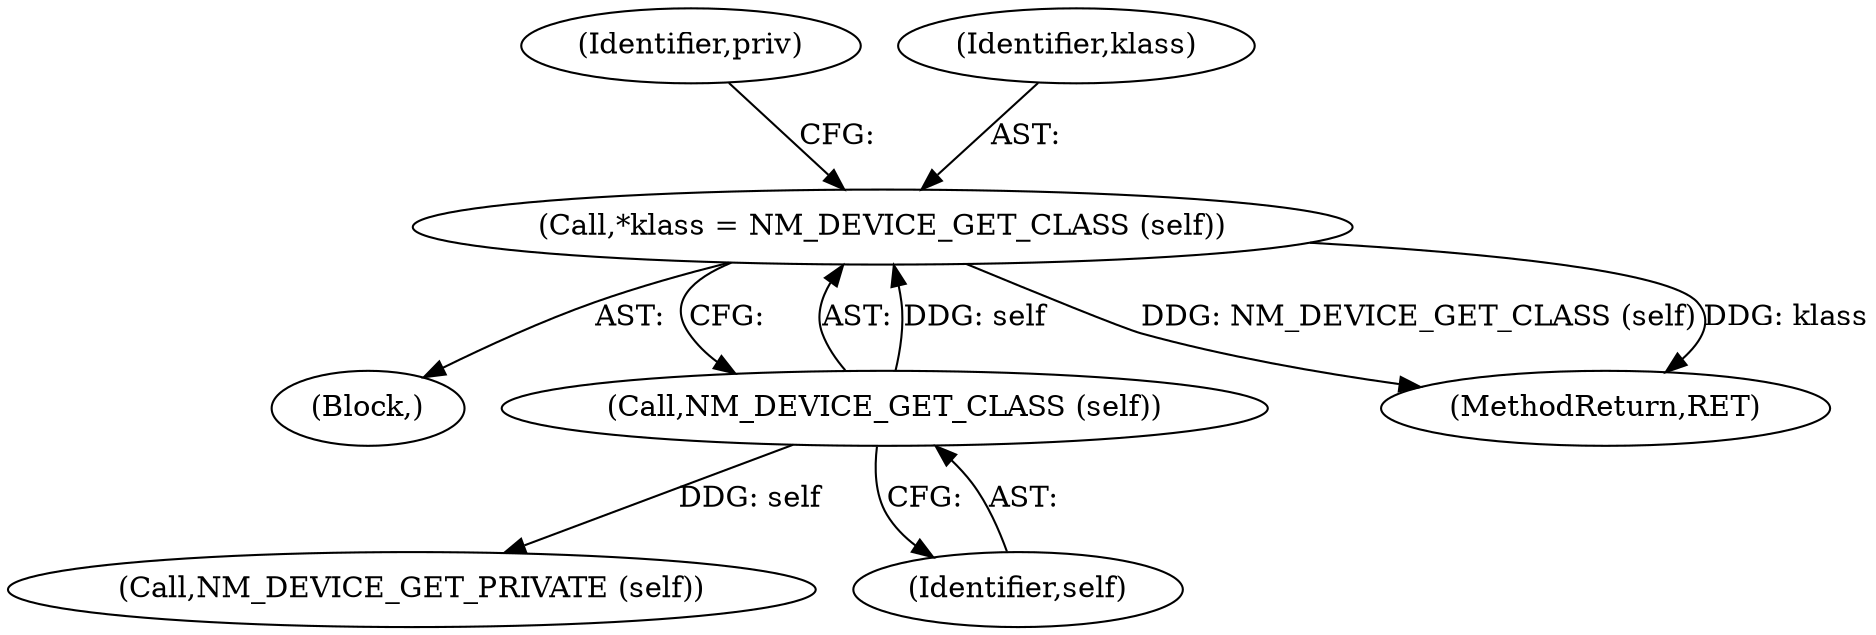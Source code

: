 digraph "0_NetworkManager_d5fc88e573fa58b93034b04d35a2454f5d28cad9@pointer" {
"1002924" [label="(Call,*klass = NM_DEVICE_GET_CLASS (self))"];
"1002926" [label="(Call,NM_DEVICE_GET_CLASS (self))"];
"1002931" [label="(Call,NM_DEVICE_GET_PRIVATE (self))"];
"1002930" [label="(Identifier,priv)"];
"1002926" [label="(Call,NM_DEVICE_GET_CLASS (self))"];
"1002924" [label="(Call,*klass = NM_DEVICE_GET_CLASS (self))"];
"1002922" [label="(Block,)"];
"1002927" [label="(Identifier,self)"];
"1002925" [label="(Identifier,klass)"];
"1007368" [label="(MethodReturn,RET)"];
"1002924" -> "1002922"  [label="AST: "];
"1002924" -> "1002926"  [label="CFG: "];
"1002925" -> "1002924"  [label="AST: "];
"1002926" -> "1002924"  [label="AST: "];
"1002930" -> "1002924"  [label="CFG: "];
"1002924" -> "1007368"  [label="DDG: NM_DEVICE_GET_CLASS (self)"];
"1002924" -> "1007368"  [label="DDG: klass"];
"1002926" -> "1002924"  [label="DDG: self"];
"1002926" -> "1002927"  [label="CFG: "];
"1002927" -> "1002926"  [label="AST: "];
"1002926" -> "1002931"  [label="DDG: self"];
}
